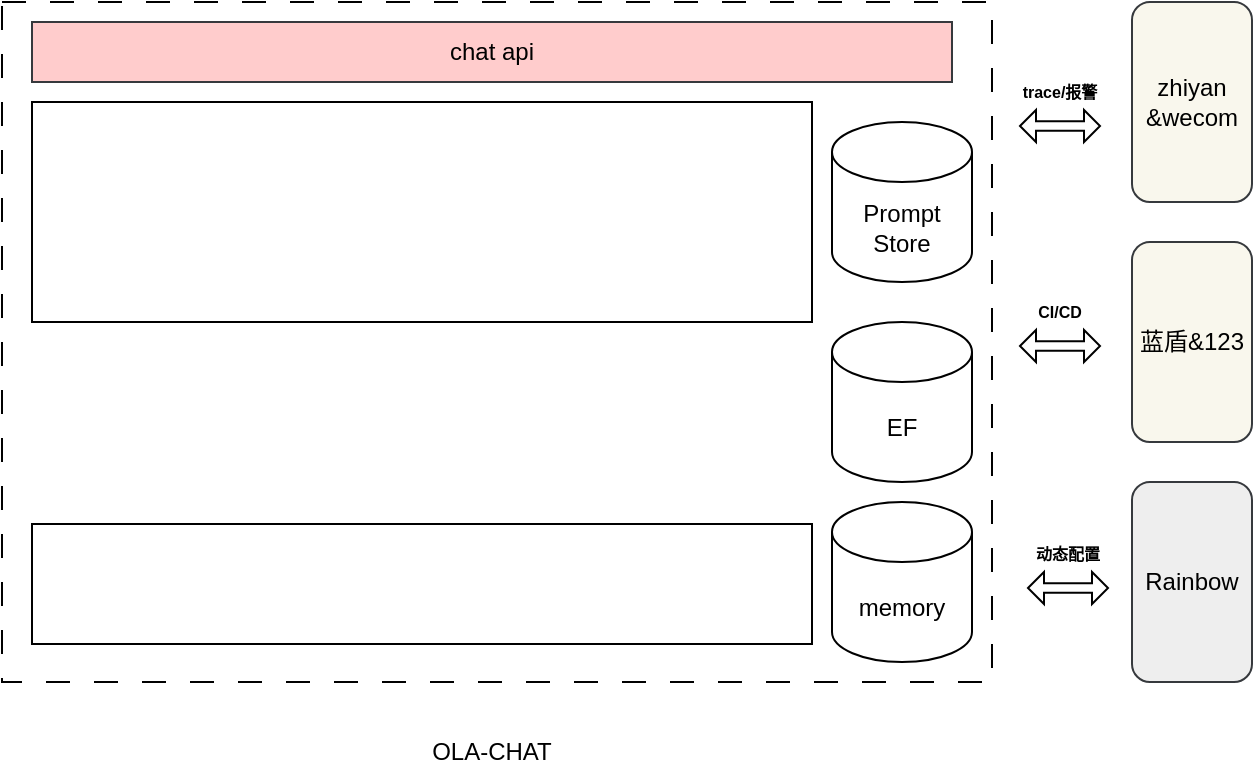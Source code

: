 <mxfile version="21.6.5" type="github">
  <diagram name="第 1 页" id="Aodn_OtiIQG-zDPt6BSK">
    <mxGraphModel dx="908" dy="614" grid="1" gridSize="10" guides="1" tooltips="1" connect="1" arrows="1" fold="1" page="1" pageScale="1" pageWidth="827" pageHeight="1169" math="0" shadow="0">
      <root>
        <mxCell id="0" />
        <mxCell id="1" parent="0" />
        <mxCell id="qZ7VDWAj0_7LaOEuKD66-3" value="" style="rounded=0;whiteSpace=wrap;html=1;fillColor=none;dashed=1;dashPattern=12 12;" vertex="1" parent="1">
          <mxGeometry x="135" y="80" width="495" height="340" as="geometry" />
        </mxCell>
        <mxCell id="qZ7VDWAj0_7LaOEuKD66-1" value="" style="rounded=0;whiteSpace=wrap;html=1;" vertex="1" parent="1">
          <mxGeometry x="150" y="130" width="390" height="110" as="geometry" />
        </mxCell>
        <mxCell id="qZ7VDWAj0_7LaOEuKD66-2" value="chat api" style="rounded=0;whiteSpace=wrap;html=1;fillColor=#ffcccc;strokeColor=#36393d;" vertex="1" parent="1">
          <mxGeometry x="150" y="90" width="460" height="30" as="geometry" />
        </mxCell>
        <mxCell id="qZ7VDWAj0_7LaOEuKD66-4" value="OLA-CHAT" style="text;html=1;strokeColor=none;fillColor=none;align=center;verticalAlign=middle;whiteSpace=wrap;rounded=0;" vertex="1" parent="1">
          <mxGeometry x="342" y="440" width="76" height="30" as="geometry" />
        </mxCell>
        <mxCell id="qZ7VDWAj0_7LaOEuKD66-5" value="zhiyan&lt;br&gt;&amp;amp;wecom" style="rounded=1;whiteSpace=wrap;html=1;fillColor=#f9f7ed;strokeColor=#36393d;" vertex="1" parent="1">
          <mxGeometry x="700" y="80" width="60" height="100" as="geometry" />
        </mxCell>
        <mxCell id="qZ7VDWAj0_7LaOEuKD66-6" value="蓝盾&amp;amp;123" style="rounded=1;whiteSpace=wrap;html=1;fillColor=#f9f7ed;strokeColor=#36393d;" vertex="1" parent="1">
          <mxGeometry x="700" y="200" width="60" height="100" as="geometry" />
        </mxCell>
        <mxCell id="qZ7VDWAj0_7LaOEuKD66-7" value="" style="rounded=0;whiteSpace=wrap;html=1;" vertex="1" parent="1">
          <mxGeometry x="150" y="341" width="390" height="60" as="geometry" />
        </mxCell>
        <mxCell id="qZ7VDWAj0_7LaOEuKD66-18" value="memory" style="shape=cylinder3;whiteSpace=wrap;html=1;boundedLbl=1;backgroundOutline=1;size=15;" vertex="1" parent="1">
          <mxGeometry x="550" y="330" width="70" height="80" as="geometry" />
        </mxCell>
        <mxCell id="qZ7VDWAj0_7LaOEuKD66-20" value="EF" style="shape=cylinder3;whiteSpace=wrap;html=1;boundedLbl=1;backgroundOutline=1;size=15;" vertex="1" parent="1">
          <mxGeometry x="550" y="240" width="70" height="80" as="geometry" />
        </mxCell>
        <mxCell id="qZ7VDWAj0_7LaOEuKD66-21" value="Prompt&lt;br&gt;Store" style="shape=cylinder3;whiteSpace=wrap;html=1;boundedLbl=1;backgroundOutline=1;size=15;" vertex="1" parent="1">
          <mxGeometry x="550" y="140" width="70" height="80" as="geometry" />
        </mxCell>
        <mxCell id="qZ7VDWAj0_7LaOEuKD66-22" value="Rainbow" style="rounded=1;whiteSpace=wrap;html=1;fillColor=#eeeeee;strokeColor=#36393d;" vertex="1" parent="1">
          <mxGeometry x="700" y="320" width="60" height="100" as="geometry" />
        </mxCell>
        <mxCell id="qZ7VDWAj0_7LaOEuKD66-23" value="" style="group" vertex="1" connectable="0" parent="1">
          <mxGeometry x="634" y="110" width="60" height="40" as="geometry" />
        </mxCell>
        <mxCell id="qZ7VDWAj0_7LaOEuKD66-16" value="&lt;b&gt;trace/报警&lt;/b&gt;" style="text;html=1;strokeColor=none;fillColor=none;align=center;verticalAlign=middle;whiteSpace=wrap;rounded=0;fontSize=8;" vertex="1" parent="qZ7VDWAj0_7LaOEuKD66-23">
          <mxGeometry width="60" height="30" as="geometry" />
        </mxCell>
        <mxCell id="qZ7VDWAj0_7LaOEuKD66-17" value="" style="shape=doubleArrow;whiteSpace=wrap;html=1;" vertex="1" parent="qZ7VDWAj0_7LaOEuKD66-23">
          <mxGeometry x="10" y="24" width="40" height="16" as="geometry" />
        </mxCell>
        <mxCell id="qZ7VDWAj0_7LaOEuKD66-26" value="" style="group" vertex="1" connectable="0" parent="1">
          <mxGeometry x="634" y="220" width="60" height="40" as="geometry" />
        </mxCell>
        <mxCell id="qZ7VDWAj0_7LaOEuKD66-25" value="" style="group" vertex="1" connectable="0" parent="qZ7VDWAj0_7LaOEuKD66-26">
          <mxGeometry width="60" height="40" as="geometry" />
        </mxCell>
        <mxCell id="qZ7VDWAj0_7LaOEuKD66-11" value="" style="shape=doubleArrow;whiteSpace=wrap;html=1;" vertex="1" parent="qZ7VDWAj0_7LaOEuKD66-25">
          <mxGeometry x="10" y="24" width="40" height="16" as="geometry" />
        </mxCell>
        <mxCell id="qZ7VDWAj0_7LaOEuKD66-12" value="&lt;b&gt;CI/CD&lt;/b&gt;" style="text;html=1;strokeColor=none;fillColor=none;align=center;verticalAlign=middle;whiteSpace=wrap;rounded=0;fontSize=8;" vertex="1" parent="qZ7VDWAj0_7LaOEuKD66-26">
          <mxGeometry width="60" height="30" as="geometry" />
        </mxCell>
        <mxCell id="qZ7VDWAj0_7LaOEuKD66-27" value="" style="group" vertex="1" connectable="0" parent="1">
          <mxGeometry x="638" y="341" width="60" height="40" as="geometry" />
        </mxCell>
        <mxCell id="qZ7VDWAj0_7LaOEuKD66-28" value="" style="group" vertex="1" connectable="0" parent="qZ7VDWAj0_7LaOEuKD66-27">
          <mxGeometry width="60" height="40" as="geometry" />
        </mxCell>
        <mxCell id="qZ7VDWAj0_7LaOEuKD66-29" value="" style="shape=doubleArrow;whiteSpace=wrap;html=1;" vertex="1" parent="qZ7VDWAj0_7LaOEuKD66-28">
          <mxGeometry x="10" y="24" width="40" height="16" as="geometry" />
        </mxCell>
        <mxCell id="qZ7VDWAj0_7LaOEuKD66-30" value="&lt;b&gt;动态配置&lt;/b&gt;" style="text;html=1;strokeColor=none;fillColor=none;align=center;verticalAlign=middle;whiteSpace=wrap;rounded=0;fontSize=8;" vertex="1" parent="qZ7VDWAj0_7LaOEuKD66-27">
          <mxGeometry width="60" height="30" as="geometry" />
        </mxCell>
      </root>
    </mxGraphModel>
  </diagram>
</mxfile>
